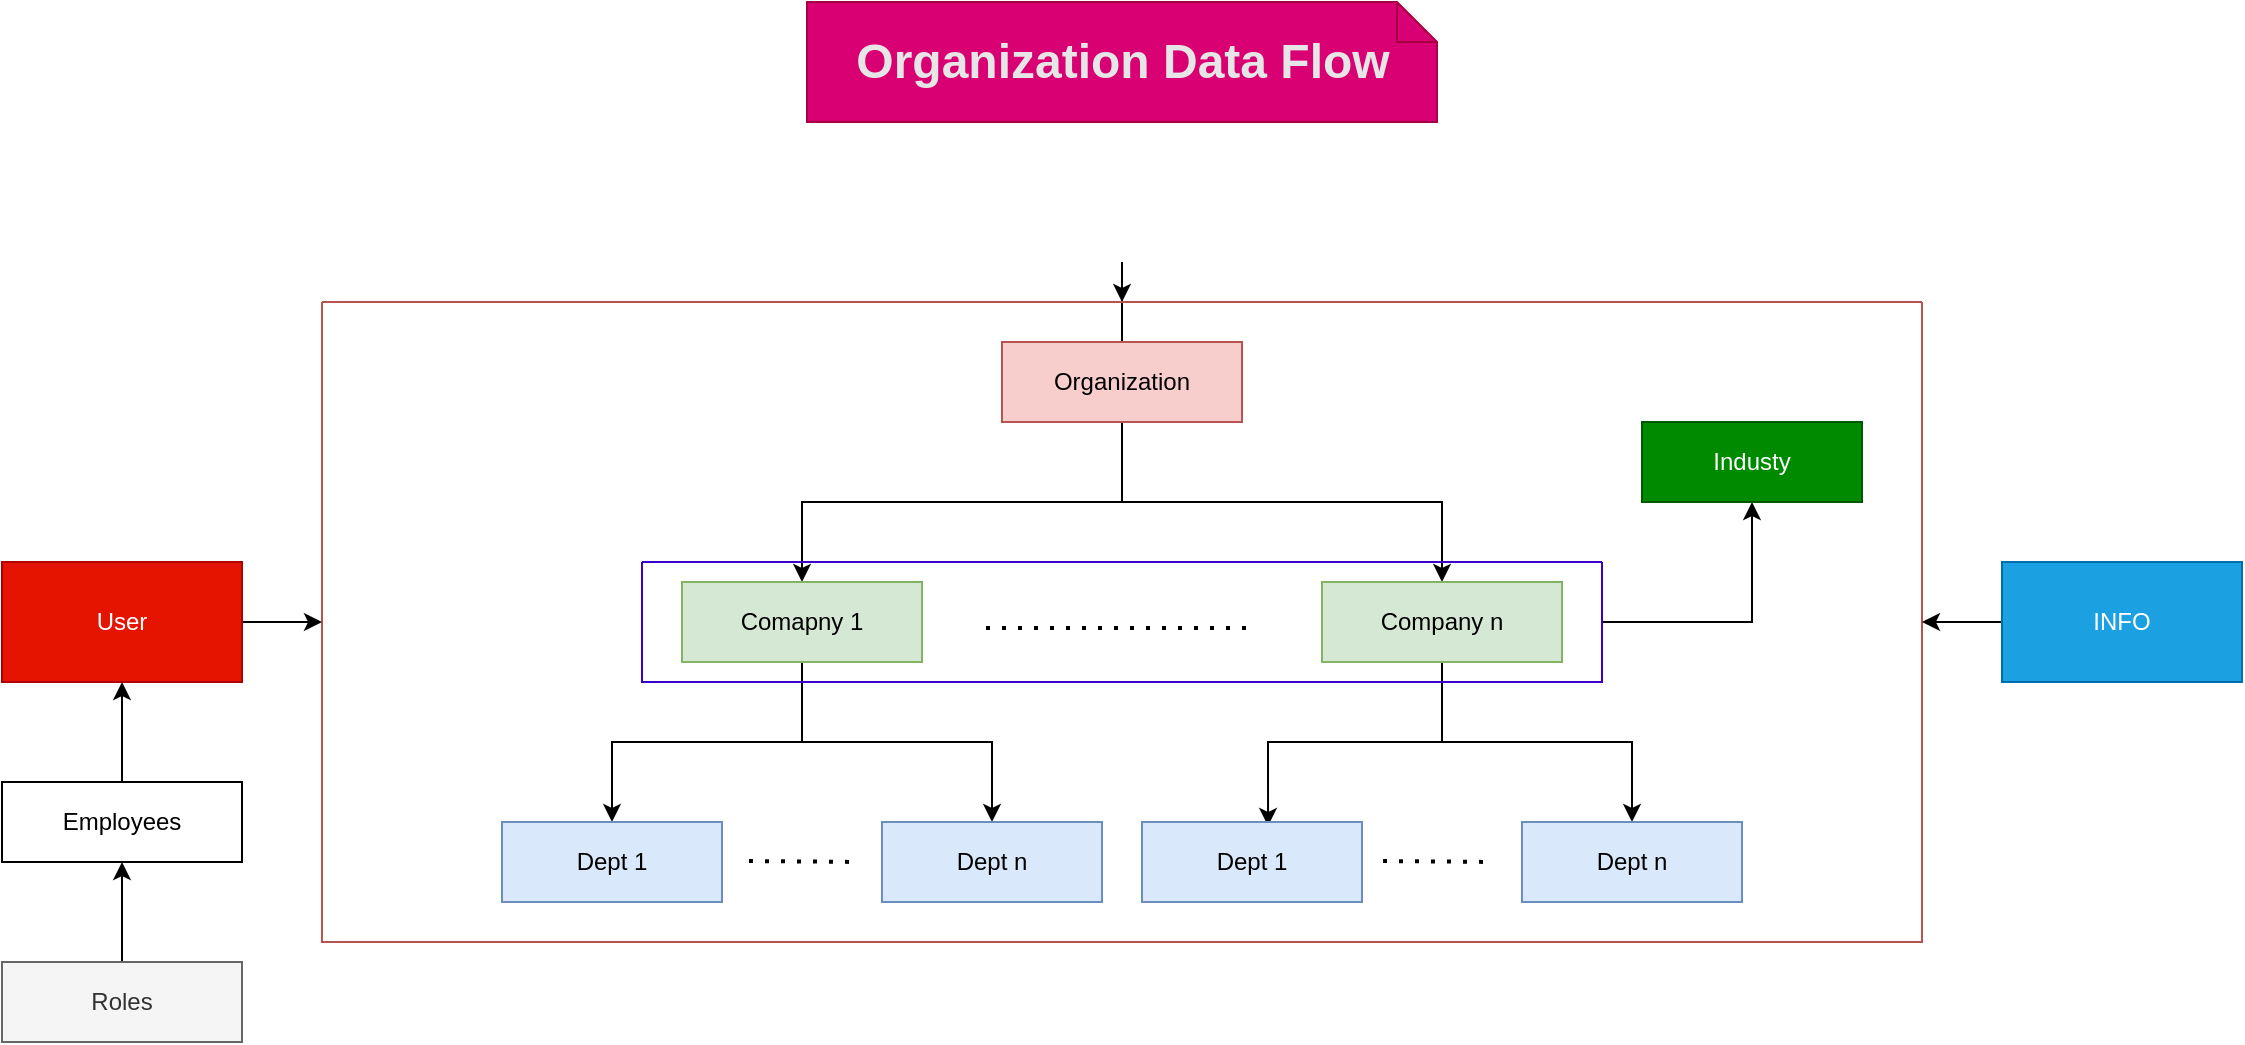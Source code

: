 <mxfile version="21.6.8" type="github">
  <diagram id="prtHgNgQTEPvFCAcTncT" name="Page-1">
    <mxGraphModel dx="3088" dy="2076" grid="1" gridSize="10" guides="1" tooltips="1" connect="1" arrows="1" fold="1" page="1" pageScale="1" pageWidth="827" pageHeight="1169" math="0" shadow="0">
      <root>
        <mxCell id="0" />
        <mxCell id="1" parent="0" />
        <mxCell id="IWpaycsdAOqvstb7Vodf-2" style="edgeStyle=orthogonalEdgeStyle;rounded=0;orthogonalLoop=1;jettySize=auto;html=1;entryX=0.5;entryY=0;entryDx=0;entryDy=0;" parent="1" source="IWpaycsdAOqvstb7Vodf-3" target="IWpaycsdAOqvstb7Vodf-9" edge="1">
          <mxGeometry relative="1" as="geometry">
            <Array as="points">
              <mxPoint x="-920" />
              <mxPoint x="-760" />
            </Array>
          </mxGeometry>
        </mxCell>
        <mxCell id="BtxB4zGkpE5HQCdCI7c4-4" style="edgeStyle=orthogonalEdgeStyle;rounded=0;orthogonalLoop=1;jettySize=auto;html=1;" edge="1" parent="1" source="IWpaycsdAOqvstb7Vodf-3" target="IWpaycsdAOqvstb7Vodf-15">
          <mxGeometry relative="1" as="geometry" />
        </mxCell>
        <mxCell id="BtxB4zGkpE5HQCdCI7c4-5" style="edgeStyle=orthogonalEdgeStyle;rounded=0;orthogonalLoop=1;jettySize=auto;html=1;" edge="1" parent="1" source="IWpaycsdAOqvstb7Vodf-3" target="IWpaycsdAOqvstb7Vodf-6">
          <mxGeometry relative="1" as="geometry">
            <Array as="points">
              <mxPoint x="-920" />
              <mxPoint x="-1080" />
            </Array>
          </mxGeometry>
        </mxCell>
        <mxCell id="IWpaycsdAOqvstb7Vodf-3" value="Organization" style="rounded=0;whiteSpace=wrap;html=1;fillColor=#f8cecc;strokeColor=#b85450;" parent="1" vertex="1">
          <mxGeometry x="-980" y="-80" width="120" height="40" as="geometry" />
        </mxCell>
        <mxCell id="IWpaycsdAOqvstb7Vodf-4" style="edgeStyle=orthogonalEdgeStyle;rounded=0;orthogonalLoop=1;jettySize=auto;html=1;entryX=0.5;entryY=0;entryDx=0;entryDy=0;" parent="1" source="IWpaycsdAOqvstb7Vodf-6" target="IWpaycsdAOqvstb7Vodf-11" edge="1">
          <mxGeometry relative="1" as="geometry" />
        </mxCell>
        <mxCell id="IWpaycsdAOqvstb7Vodf-5" style="edgeStyle=orthogonalEdgeStyle;rounded=0;orthogonalLoop=1;jettySize=auto;html=1;entryX=0.5;entryY=0;entryDx=0;entryDy=0;" parent="1" source="IWpaycsdAOqvstb7Vodf-6" target="IWpaycsdAOqvstb7Vodf-12" edge="1">
          <mxGeometry relative="1" as="geometry" />
        </mxCell>
        <mxCell id="IWpaycsdAOqvstb7Vodf-6" value="Comapny 1" style="rounded=0;whiteSpace=wrap;html=1;fillColor=#d5e8d4;strokeColor=#82b366;" parent="1" vertex="1">
          <mxGeometry x="-1140" y="40" width="120" height="40" as="geometry" />
        </mxCell>
        <mxCell id="IWpaycsdAOqvstb7Vodf-7" style="edgeStyle=orthogonalEdgeStyle;rounded=0;orthogonalLoop=1;jettySize=auto;html=1;entryX=0.573;entryY=0.05;entryDx=0;entryDy=0;entryPerimeter=0;" parent="1" source="IWpaycsdAOqvstb7Vodf-9" target="IWpaycsdAOqvstb7Vodf-13" edge="1">
          <mxGeometry relative="1" as="geometry" />
        </mxCell>
        <mxCell id="IWpaycsdAOqvstb7Vodf-8" style="edgeStyle=orthogonalEdgeStyle;rounded=0;orthogonalLoop=1;jettySize=auto;html=1;entryX=0.5;entryY=0;entryDx=0;entryDy=0;" parent="1" source="IWpaycsdAOqvstb7Vodf-9" target="IWpaycsdAOqvstb7Vodf-14" edge="1">
          <mxGeometry relative="1" as="geometry" />
        </mxCell>
        <mxCell id="IWpaycsdAOqvstb7Vodf-9" value="Company n" style="rounded=0;whiteSpace=wrap;html=1;fillColor=#d5e8d4;strokeColor=#82b366;" parent="1" vertex="1">
          <mxGeometry x="-820" y="40" width="120" height="40" as="geometry" />
        </mxCell>
        <mxCell id="IWpaycsdAOqvstb7Vodf-10" value="" style="endArrow=none;dashed=1;html=1;dashPattern=1 3;strokeWidth=2;rounded=0;" parent="1" edge="1">
          <mxGeometry width="50" height="50" relative="1" as="geometry">
            <mxPoint x="-988" y="63" as="sourcePoint" />
            <mxPoint x="-858" y="63" as="targetPoint" />
          </mxGeometry>
        </mxCell>
        <mxCell id="IWpaycsdAOqvstb7Vodf-11" value="Dept 1" style="rounded=0;whiteSpace=wrap;html=1;fillColor=#dae8fc;strokeColor=#6c8ebf;" parent="1" vertex="1">
          <mxGeometry x="-1230" y="160" width="110" height="40" as="geometry" />
        </mxCell>
        <mxCell id="IWpaycsdAOqvstb7Vodf-12" value="Dept n" style="rounded=0;whiteSpace=wrap;html=1;fillColor=#dae8fc;strokeColor=#6c8ebf;" parent="1" vertex="1">
          <mxGeometry x="-1040" y="160" width="110" height="40" as="geometry" />
        </mxCell>
        <mxCell id="IWpaycsdAOqvstb7Vodf-13" value="Dept 1" style="rounded=0;whiteSpace=wrap;html=1;fillColor=#dae8fc;strokeColor=#6c8ebf;" parent="1" vertex="1">
          <mxGeometry x="-910" y="160" width="110" height="40" as="geometry" />
        </mxCell>
        <mxCell id="IWpaycsdAOqvstb7Vodf-14" value="Dept n" style="rounded=0;whiteSpace=wrap;html=1;fillColor=#dae8fc;strokeColor=#6c8ebf;" parent="1" vertex="1">
          <mxGeometry x="-720" y="160" width="110" height="40" as="geometry" />
        </mxCell>
        <mxCell id="IWpaycsdAOqvstb7Vodf-15" value="" style="swimlane;startSize=0;fillColor=#f8cecc;strokeColor=#b85450;" parent="1" vertex="1">
          <mxGeometry x="-1320" y="-100" width="800" height="320" as="geometry" />
        </mxCell>
        <mxCell id="IWpaycsdAOqvstb7Vodf-16" value="" style="endArrow=none;dashed=1;html=1;dashPattern=1 3;strokeWidth=2;rounded=0;" parent="IWpaycsdAOqvstb7Vodf-15" edge="1">
          <mxGeometry width="50" height="50" relative="1" as="geometry">
            <mxPoint x="213.5" y="279.5" as="sourcePoint" />
            <mxPoint x="268.5" y="280" as="targetPoint" />
            <Array as="points" />
          </mxGeometry>
        </mxCell>
        <mxCell id="IWpaycsdAOqvstb7Vodf-17" value="" style="endArrow=none;dashed=1;html=1;dashPattern=1 3;strokeWidth=2;rounded=0;" parent="IWpaycsdAOqvstb7Vodf-15" edge="1">
          <mxGeometry width="50" height="50" relative="1" as="geometry">
            <mxPoint x="530.5" y="279.5" as="sourcePoint" />
            <mxPoint x="585.5" y="280" as="targetPoint" />
            <Array as="points" />
          </mxGeometry>
        </mxCell>
        <mxCell id="IWpaycsdAOqvstb7Vodf-18" style="edgeStyle=orthogonalEdgeStyle;rounded=0;orthogonalLoop=1;jettySize=auto;html=1;entryX=0.5;entryY=1;entryDx=0;entryDy=0;" parent="IWpaycsdAOqvstb7Vodf-15" source="IWpaycsdAOqvstb7Vodf-19" target="IWpaycsdAOqvstb7Vodf-20" edge="1">
          <mxGeometry relative="1" as="geometry" />
        </mxCell>
        <mxCell id="IWpaycsdAOqvstb7Vodf-19" value="" style="swimlane;startSize=0;fillColor=#6a00ff;strokeColor=#3700CC;fontColor=#ffffff;fillStyle=auto;gradientColor=none;" parent="IWpaycsdAOqvstb7Vodf-15" vertex="1">
          <mxGeometry x="160" y="130" width="480" height="60" as="geometry" />
        </mxCell>
        <mxCell id="IWpaycsdAOqvstb7Vodf-20" value="Industy" style="rounded=0;whiteSpace=wrap;html=1;fillColor=#008a00;fontColor=#ffffff;strokeColor=#005700;" parent="IWpaycsdAOqvstb7Vodf-15" vertex="1">
          <mxGeometry x="660" y="60" width="110" height="40" as="geometry" />
        </mxCell>
        <mxCell id="IWpaycsdAOqvstb7Vodf-21" style="edgeStyle=orthogonalEdgeStyle;rounded=0;orthogonalLoop=1;jettySize=auto;html=1;" parent="1" source="IWpaycsdAOqvstb7Vodf-22" target="IWpaycsdAOqvstb7Vodf-15" edge="1">
          <mxGeometry relative="1" as="geometry" />
        </mxCell>
        <mxCell id="IWpaycsdAOqvstb7Vodf-22" value="INFO" style="rounded=0;whiteSpace=wrap;html=1;fillColor=#1ba1e2;fontColor=#ffffff;strokeColor=#006EAF;" parent="1" vertex="1">
          <mxGeometry x="-480" y="30" width="120" height="60" as="geometry" />
        </mxCell>
        <mxCell id="IWpaycsdAOqvstb7Vodf-23" style="edgeStyle=orthogonalEdgeStyle;rounded=0;orthogonalLoop=1;jettySize=auto;html=1;entryX=0;entryY=0.5;entryDx=0;entryDy=0;" parent="1" source="IWpaycsdAOqvstb7Vodf-25" target="IWpaycsdAOqvstb7Vodf-15" edge="1">
          <mxGeometry relative="1" as="geometry" />
        </mxCell>
        <mxCell id="IWpaycsdAOqvstb7Vodf-25" value="User" style="rounded=0;whiteSpace=wrap;html=1;fillColor=#e51400;fontColor=#ffffff;strokeColor=#B20000;" parent="1" vertex="1">
          <mxGeometry x="-1480" y="30" width="120" height="60" as="geometry" />
        </mxCell>
        <mxCell id="BtxB4zGkpE5HQCdCI7c4-3" style="edgeStyle=orthogonalEdgeStyle;rounded=0;orthogonalLoop=1;jettySize=auto;html=1;entryX=0.5;entryY=1;entryDx=0;entryDy=0;" edge="1" parent="1" source="IWpaycsdAOqvstb7Vodf-27" target="IWpaycsdAOqvstb7Vodf-25">
          <mxGeometry relative="1" as="geometry" />
        </mxCell>
        <mxCell id="IWpaycsdAOqvstb7Vodf-27" value="Employees" style="rounded=0;whiteSpace=wrap;html=1;" parent="1" vertex="1">
          <mxGeometry x="-1480" y="140" width="120" height="40" as="geometry" />
        </mxCell>
        <mxCell id="BtxB4zGkpE5HQCdCI7c4-2" style="edgeStyle=orthogonalEdgeStyle;rounded=0;orthogonalLoop=1;jettySize=auto;html=1;entryX=0.5;entryY=1;entryDx=0;entryDy=0;" edge="1" parent="1" source="IWpaycsdAOqvstb7Vodf-28" target="IWpaycsdAOqvstb7Vodf-27">
          <mxGeometry relative="1" as="geometry" />
        </mxCell>
        <mxCell id="IWpaycsdAOqvstb7Vodf-28" value="Roles" style="rounded=0;whiteSpace=wrap;html=1;fillColor=#f5f5f5;strokeColor=#666666;fontColor=#333333;" parent="1" vertex="1">
          <mxGeometry x="-1480" y="230" width="120" height="40" as="geometry" />
        </mxCell>
        <mxCell id="BtxB4zGkpE5HQCdCI7c4-1" value="&lt;h1&gt;Organization Data Flow&lt;/h1&gt;" style="shape=note;size=20;whiteSpace=wrap;html=1;fillColor=#d80073;strokeColor=#A50040;fontColor=#E6E6E6;" vertex="1" parent="1">
          <mxGeometry x="-1077.5" y="-250" width="315" height="60" as="geometry" />
        </mxCell>
      </root>
    </mxGraphModel>
  </diagram>
</mxfile>
